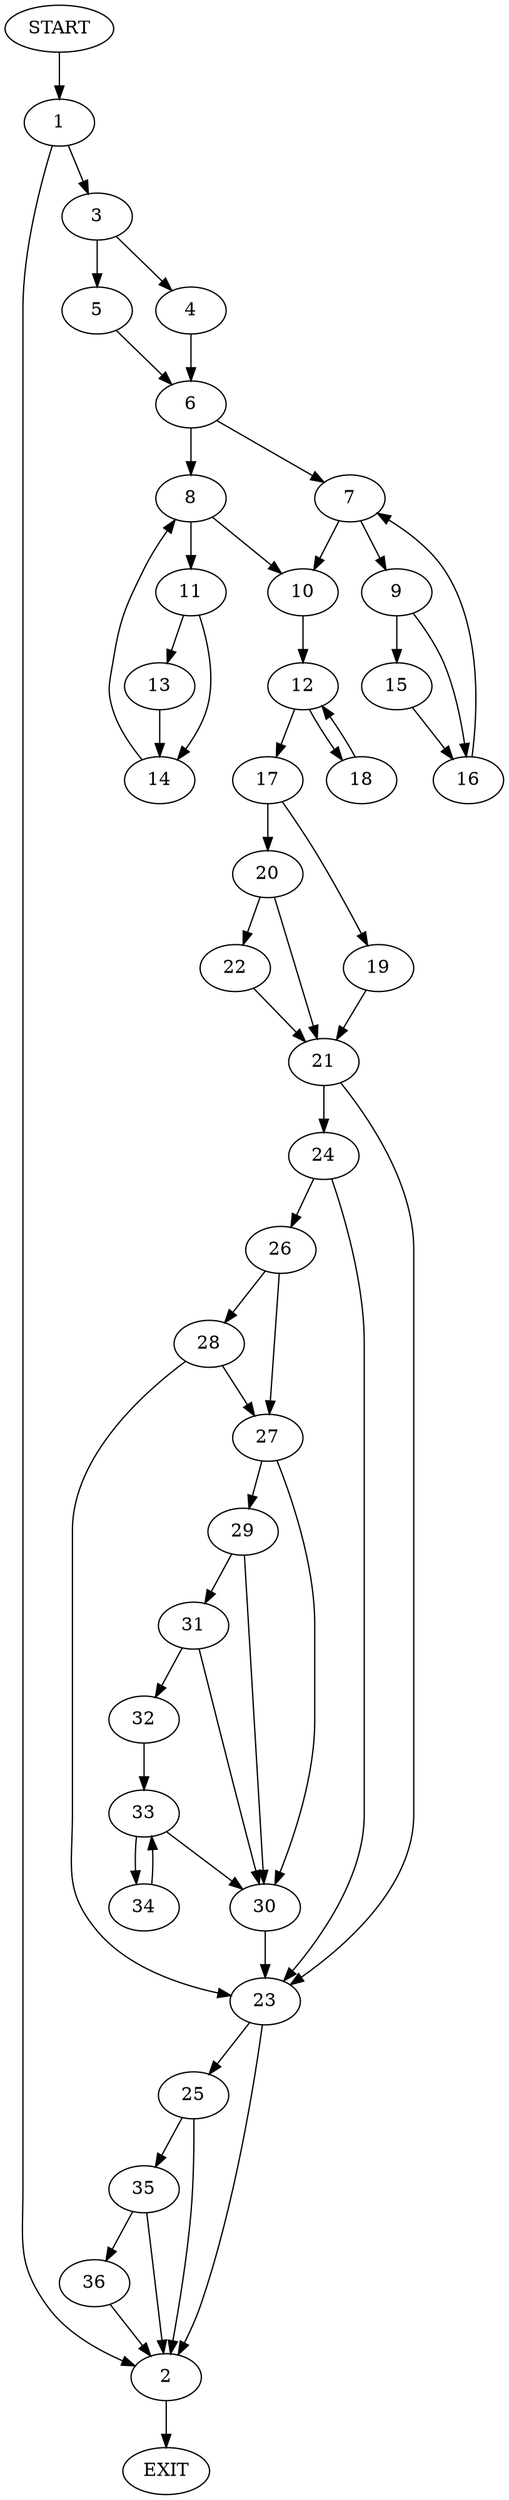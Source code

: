 digraph {
0 [label="START"]
37 [label="EXIT"]
0 -> 1
1 -> 2
1 -> 3
2 -> 37
3 -> 4
3 -> 5
4 -> 6
5 -> 6
6 -> 7
6 -> 8
7 -> 9
7 -> 10
8 -> 11
8 -> 10
10 -> 12
11 -> 13
11 -> 14
13 -> 14
14 -> 8
9 -> 15
9 -> 16
16 -> 7
15 -> 16
12 -> 17
12 -> 18
17 -> 19
17 -> 20
18 -> 12
19 -> 21
20 -> 22
20 -> 21
21 -> 23
21 -> 24
22 -> 21
23 -> 2
23 -> 25
24 -> 23
24 -> 26
26 -> 27
26 -> 28
28 -> 27
28 -> 23
27 -> 29
27 -> 30
30 -> 23
29 -> 31
29 -> 30
31 -> 30
31 -> 32
32 -> 33
33 -> 34
33 -> 30
34 -> 33
25 -> 2
25 -> 35
35 -> 2
35 -> 36
36 -> 2
}
